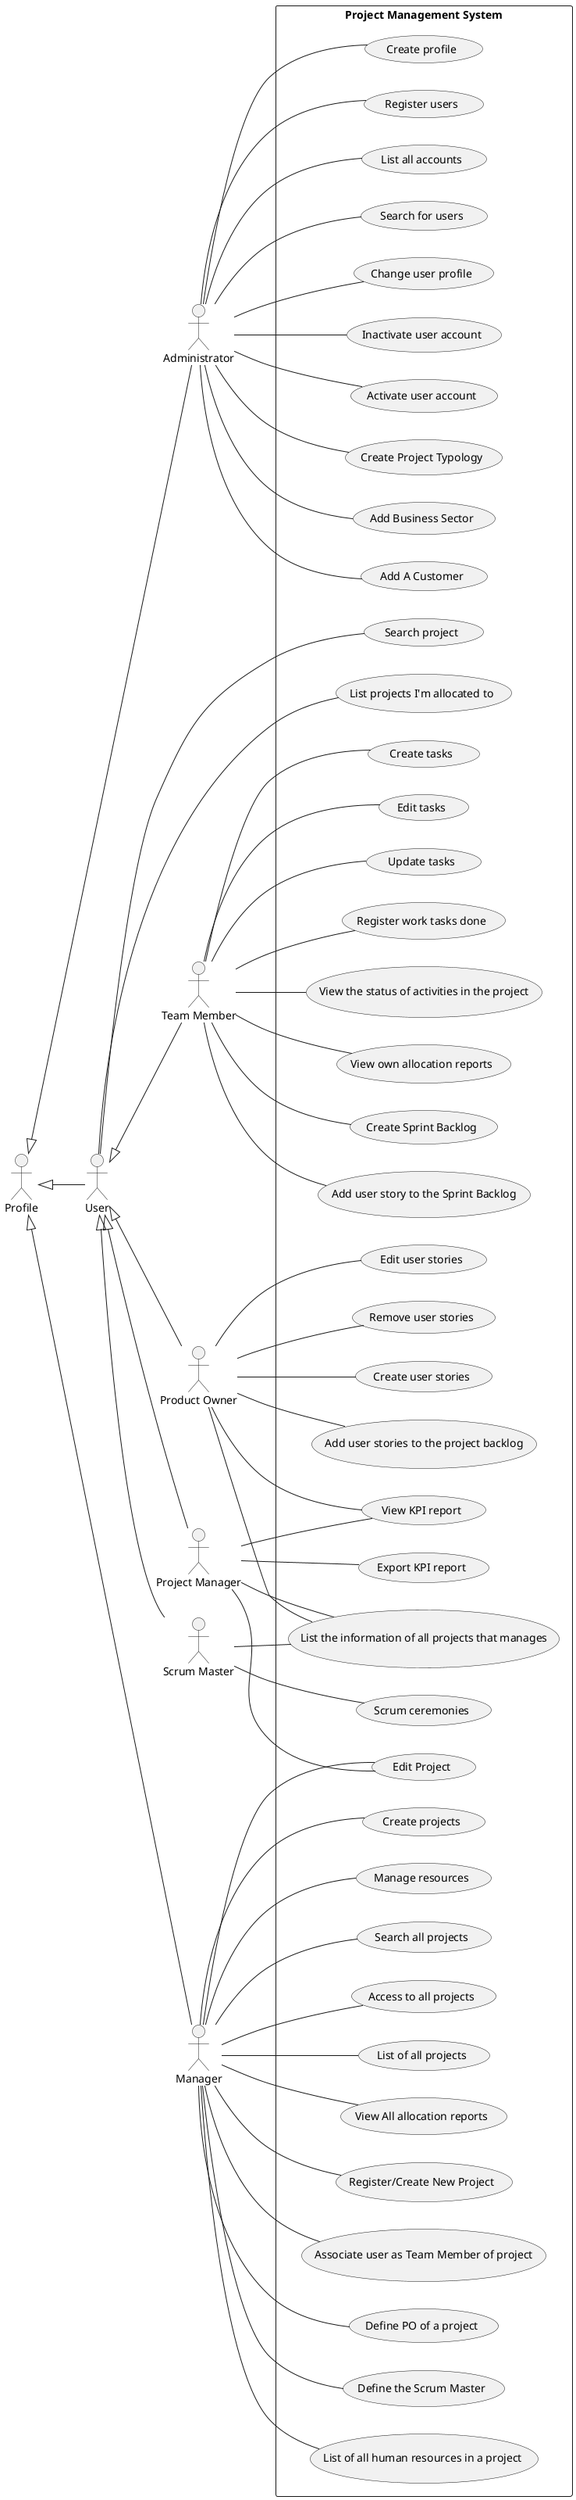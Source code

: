 @startuml
left to right direction

:Profile: as Profile
Profile <|-- :Administrator:
Profile <|-- :User:
Profile <|-- :Manager:
:User:<|-- :Team Member:
:User:<|-- :Product Owner:
:User:<|-- :Project Manager:
:User:<|-- :Scrum Master:

rectangle "Project Management System"{

User -- (Search project)
User -- (List projects I'm allocated to)

:Administrator: as Administrator
Administrator -- (Create profile)
Administrator -- (Register users)
Administrator -- (List all accounts)
Administrator -- (Search for users)
Administrator -- (Change user profile)
Administrator -- (Inactivate user account)
Administrator -- (Activate user account)
Administrator -- (Create Project Typology)
Administrator -- (Add Business Sector)
Administrator -- (Add A Customer)

:Manager: as Manager
Manager -- (Create projects)
Manager -- (Manage resources)
Manager -- (Search all projects)
Manager -- (Access to all projects)
Manager -- (Edit Project)
Manager -- (View All allocation reports)
Manager -- (Register/Create New Project)
Manager -- (Associate user as Team Member of project)
Manager -- (Define PO of a project)
Manager -- (Define the Scrum Master)
Manager -- (List of all human resources in a project )
Manager -- (List of all projects)

:Team Member: as "Team Member"
"Team Member" -- (Create Sprint Backlog)
"Team Member" -- (Add user story to the Sprint Backlog)
"Team Member" -- (Create tasks)
"Team Member" -- (Edit tasks)
"Team Member" -- (Update tasks)
"Team Member" -- (Register work tasks done)
"Team Member" -- (View the status of activities in the project)
"Team Member" -- (View own allocation reports)

:Project Manager: as "Project Manager"
"Project Manager" -- (List the information of all projects that manages)
"Project Manager" -- (Edit Project)
"Project Manager" -- (View KPI report)
"Project Manager" -- (Export KPI report)

:Product Owner: as "Product Owner"
"Product Owner" -- (List the information of all projects that manages)
"Product Owner" -- (Create user stories)
"Product Owner" -- (Add user stories to the project backlog)
"Product Owner" -- (Edit user stories)
"Product Owner" -- (Remove user stories)
"Product Owner" -- (View KPI report)

:Scrum Master: as "Scrum Master"
"Scrum Master" -- (List the information of all projects that manages)
"Scrum Master" -- (Scrum ceremonies)
}
@enduml